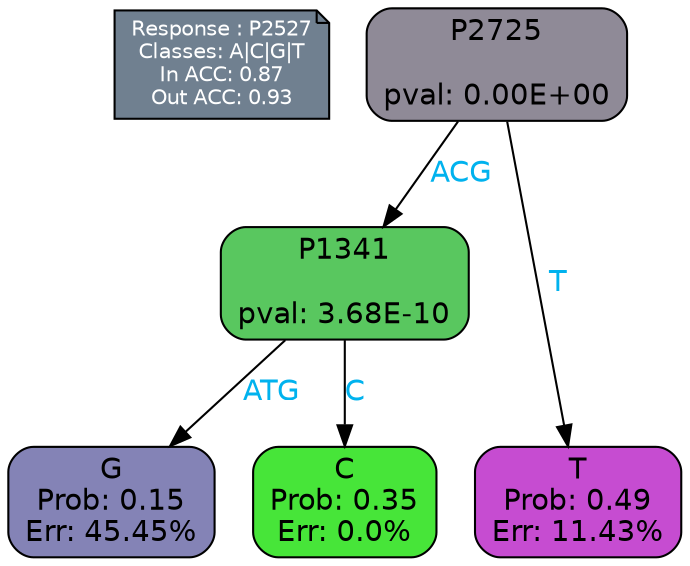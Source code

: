 digraph Tree {
node [shape=box, style="filled, rounded", color="black", fontname=helvetica] ;
graph [ranksep=equally, splines=polylines, bgcolor=transparent, dpi=600] ;
edge [fontname=helvetica] ;
LEGEND [label="Response : P2527
Classes: A|C|G|T
In ACC: 0.87
Out ACC: 0.93
",shape=note,align=left,style=filled,fillcolor="slategray",fontcolor="white",fontsize=10];1 [label="P2725

pval: 0.00E+00", fillcolor="#8f8a97"] ;
2 [label="P1341

pval: 3.68E-10", fillcolor="#59c75f"] ;
3 [label="G
Prob: 0.15
Err: 45.45%", fillcolor="#8483b6"] ;
4 [label="C
Prob: 0.35
Err: 0.0%", fillcolor="#47e539"] ;
5 [label="T
Prob: 0.49
Err: 11.43%", fillcolor="#c64cd1"] ;
1 -> 2 [label="ACG",fontcolor=deepskyblue2] ;
1 -> 5 [label="T",fontcolor=deepskyblue2] ;
2 -> 3 [label="ATG",fontcolor=deepskyblue2] ;
2 -> 4 [label="C",fontcolor=deepskyblue2] ;
{rank = same; 3;4;5;}{rank = same; LEGEND;1;}}